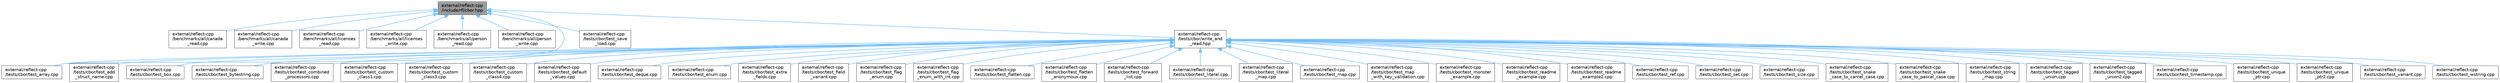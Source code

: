 digraph "external/reflect-cpp/include/rfl/cbor.hpp"
{
 // LATEX_PDF_SIZE
  bgcolor="transparent";
  edge [fontname=Helvetica,fontsize=10,labelfontname=Helvetica,labelfontsize=10];
  node [fontname=Helvetica,fontsize=10,shape=box,height=0.2,width=0.4];
  Node1 [id="Node000001",label="external/reflect-cpp\l/include/rfl/cbor.hpp",height=0.2,width=0.4,color="gray40", fillcolor="grey60", style="filled", fontcolor="black",tooltip=" "];
  Node1 -> Node2 [id="edge48_Node000001_Node000002",dir="back",color="steelblue1",style="solid",tooltip=" "];
  Node2 [id="Node000002",label="external/reflect-cpp\l/benchmarks/all/canada\l_read.cpp",height=0.2,width=0.4,color="grey40", fillcolor="white", style="filled",URL="$canada__read_8cpp.html",tooltip=" "];
  Node1 -> Node3 [id="edge49_Node000001_Node000003",dir="back",color="steelblue1",style="solid",tooltip=" "];
  Node3 [id="Node000003",label="external/reflect-cpp\l/benchmarks/all/canada\l_write.cpp",height=0.2,width=0.4,color="grey40", fillcolor="white", style="filled",URL="$canada__write_8cpp.html",tooltip=" "];
  Node1 -> Node4 [id="edge50_Node000001_Node000004",dir="back",color="steelblue1",style="solid",tooltip=" "];
  Node4 [id="Node000004",label="external/reflect-cpp\l/benchmarks/all/licenses\l_read.cpp",height=0.2,width=0.4,color="grey40", fillcolor="white", style="filled",URL="$licenses__read_8cpp.html",tooltip=" "];
  Node1 -> Node5 [id="edge51_Node000001_Node000005",dir="back",color="steelblue1",style="solid",tooltip=" "];
  Node5 [id="Node000005",label="external/reflect-cpp\l/benchmarks/all/licenses\l_write.cpp",height=0.2,width=0.4,color="grey40", fillcolor="white", style="filled",URL="$licenses__write_8cpp.html",tooltip=" "];
  Node1 -> Node6 [id="edge52_Node000001_Node000006",dir="back",color="steelblue1",style="solid",tooltip=" "];
  Node6 [id="Node000006",label="external/reflect-cpp\l/benchmarks/all/person\l_read.cpp",height=0.2,width=0.4,color="grey40", fillcolor="white", style="filled",URL="$person__read_8cpp.html",tooltip=" "];
  Node1 -> Node7 [id="edge53_Node000001_Node000007",dir="back",color="steelblue1",style="solid",tooltip=" "];
  Node7 [id="Node000007",label="external/reflect-cpp\l/benchmarks/all/person\l_write.cpp",height=0.2,width=0.4,color="grey40", fillcolor="white", style="filled",URL="$person__write_8cpp.html",tooltip=" "];
  Node1 -> Node8 [id="edge54_Node000001_Node000008",dir="back",color="steelblue1",style="solid",tooltip=" "];
  Node8 [id="Node000008",label="external/reflect-cpp\l/tests/cbor/test_array.cpp",height=0.2,width=0.4,color="grey40", fillcolor="white", style="filled",URL="$cbor_2test__array_8cpp.html",tooltip=" "];
  Node1 -> Node9 [id="edge55_Node000001_Node000009",dir="back",color="steelblue1",style="solid",tooltip=" "];
  Node9 [id="Node000009",label="external/reflect-cpp\l/tests/cbor/test_save\l_load.cpp",height=0.2,width=0.4,color="grey40", fillcolor="white", style="filled",URL="$cbor_2test__save__load_8cpp.html",tooltip=" "];
  Node1 -> Node10 [id="edge56_Node000001_Node000010",dir="back",color="steelblue1",style="solid",tooltip=" "];
  Node10 [id="Node000010",label="external/reflect-cpp\l/tests/cbor/write_and\l_read.hpp",height=0.2,width=0.4,color="grey40", fillcolor="white", style="filled",URL="$cbor_2write__and__read_8hpp.html",tooltip=" "];
  Node10 -> Node11 [id="edge57_Node000010_Node000011",dir="back",color="steelblue1",style="solid",tooltip=" "];
  Node11 [id="Node000011",label="external/reflect-cpp\l/tests/cbor/test_add\l_struct_name.cpp",height=0.2,width=0.4,color="grey40", fillcolor="white", style="filled",URL="$cbor_2test__add__struct__name_8cpp.html",tooltip=" "];
  Node10 -> Node8 [id="edge58_Node000010_Node000008",dir="back",color="steelblue1",style="solid",tooltip=" "];
  Node10 -> Node12 [id="edge59_Node000010_Node000012",dir="back",color="steelblue1",style="solid",tooltip=" "];
  Node12 [id="Node000012",label="external/reflect-cpp\l/tests/cbor/test_box.cpp",height=0.2,width=0.4,color="grey40", fillcolor="white", style="filled",URL="$cbor_2test__box_8cpp.html",tooltip=" "];
  Node10 -> Node13 [id="edge60_Node000010_Node000013",dir="back",color="steelblue1",style="solid",tooltip=" "];
  Node13 [id="Node000013",label="external/reflect-cpp\l/tests/cbor/test_bytestring.cpp",height=0.2,width=0.4,color="grey40", fillcolor="white", style="filled",URL="$cbor_2test__bytestring_8cpp.html",tooltip=" "];
  Node10 -> Node14 [id="edge61_Node000010_Node000014",dir="back",color="steelblue1",style="solid",tooltip=" "];
  Node14 [id="Node000014",label="external/reflect-cpp\l/tests/cbor/test_combined\l_processors.cpp",height=0.2,width=0.4,color="grey40", fillcolor="white", style="filled",URL="$cbor_2test__combined__processors_8cpp.html",tooltip=" "];
  Node10 -> Node15 [id="edge62_Node000010_Node000015",dir="back",color="steelblue1",style="solid",tooltip=" "];
  Node15 [id="Node000015",label="external/reflect-cpp\l/tests/cbor/test_custom\l_class1.cpp",height=0.2,width=0.4,color="grey40", fillcolor="white", style="filled",URL="$cbor_2test__custom__class1_8cpp.html",tooltip=" "];
  Node10 -> Node16 [id="edge63_Node000010_Node000016",dir="back",color="steelblue1",style="solid",tooltip=" "];
  Node16 [id="Node000016",label="external/reflect-cpp\l/tests/cbor/test_custom\l_class3.cpp",height=0.2,width=0.4,color="grey40", fillcolor="white", style="filled",URL="$cbor_2test__custom__class3_8cpp.html",tooltip=" "];
  Node10 -> Node17 [id="edge64_Node000010_Node000017",dir="back",color="steelblue1",style="solid",tooltip=" "];
  Node17 [id="Node000017",label="external/reflect-cpp\l/tests/cbor/test_custom\l_class4.cpp",height=0.2,width=0.4,color="grey40", fillcolor="white", style="filled",URL="$cbor_2test__custom__class4_8cpp.html",tooltip=" "];
  Node10 -> Node18 [id="edge65_Node000010_Node000018",dir="back",color="steelblue1",style="solid",tooltip=" "];
  Node18 [id="Node000018",label="external/reflect-cpp\l/tests/cbor/test_default\l_values.cpp",height=0.2,width=0.4,color="grey40", fillcolor="white", style="filled",URL="$cbor_2test__default__values_8cpp.html",tooltip=" "];
  Node10 -> Node19 [id="edge66_Node000010_Node000019",dir="back",color="steelblue1",style="solid",tooltip=" "];
  Node19 [id="Node000019",label="external/reflect-cpp\l/tests/cbor/test_deque.cpp",height=0.2,width=0.4,color="grey40", fillcolor="white", style="filled",URL="$cbor_2test__deque_8cpp.html",tooltip=" "];
  Node10 -> Node20 [id="edge67_Node000010_Node000020",dir="back",color="steelblue1",style="solid",tooltip=" "];
  Node20 [id="Node000020",label="external/reflect-cpp\l/tests/cbor/test_enum.cpp",height=0.2,width=0.4,color="grey40", fillcolor="white", style="filled",URL="$cbor_2test__enum_8cpp.html",tooltip=" "];
  Node10 -> Node21 [id="edge68_Node000010_Node000021",dir="back",color="steelblue1",style="solid",tooltip=" "];
  Node21 [id="Node000021",label="external/reflect-cpp\l/tests/cbor/test_extra\l_fields.cpp",height=0.2,width=0.4,color="grey40", fillcolor="white", style="filled",URL="$cbor_2test__extra__fields_8cpp.html",tooltip=" "];
  Node10 -> Node22 [id="edge69_Node000010_Node000022",dir="back",color="steelblue1",style="solid",tooltip=" "];
  Node22 [id="Node000022",label="external/reflect-cpp\l/tests/cbor/test_field\l_variant.cpp",height=0.2,width=0.4,color="grey40", fillcolor="white", style="filled",URL="$cbor_2test__field__variant_8cpp.html",tooltip=" "];
  Node10 -> Node23 [id="edge70_Node000010_Node000023",dir="back",color="steelblue1",style="solid",tooltip=" "];
  Node23 [id="Node000023",label="external/reflect-cpp\l/tests/cbor/test_flag\l_enum.cpp",height=0.2,width=0.4,color="grey40", fillcolor="white", style="filled",URL="$cbor_2test__flag__enum_8cpp.html",tooltip=" "];
  Node10 -> Node24 [id="edge71_Node000010_Node000024",dir="back",color="steelblue1",style="solid",tooltip=" "];
  Node24 [id="Node000024",label="external/reflect-cpp\l/tests/cbor/test_flag\l_enum_with_int.cpp",height=0.2,width=0.4,color="grey40", fillcolor="white", style="filled",URL="$cbor_2test__flag__enum__with__int_8cpp.html",tooltip=" "];
  Node10 -> Node25 [id="edge72_Node000010_Node000025",dir="back",color="steelblue1",style="solid",tooltip=" "];
  Node25 [id="Node000025",label="external/reflect-cpp\l/tests/cbor/test_flatten.cpp",height=0.2,width=0.4,color="grey40", fillcolor="white", style="filled",URL="$cbor_2test__flatten_8cpp.html",tooltip=" "];
  Node10 -> Node26 [id="edge73_Node000010_Node000026",dir="back",color="steelblue1",style="solid",tooltip=" "];
  Node26 [id="Node000026",label="external/reflect-cpp\l/tests/cbor/test_flatten\l_anonymous.cpp",height=0.2,width=0.4,color="grey40", fillcolor="white", style="filled",URL="$cbor_2test__flatten__anonymous_8cpp.html",tooltip=" "];
  Node10 -> Node27 [id="edge74_Node000010_Node000027",dir="back",color="steelblue1",style="solid",tooltip=" "];
  Node27 [id="Node000027",label="external/reflect-cpp\l/tests/cbor/test_forward\l_list.cpp",height=0.2,width=0.4,color="grey40", fillcolor="white", style="filled",URL="$cbor_2test__forward__list_8cpp.html",tooltip=" "];
  Node10 -> Node28 [id="edge75_Node000010_Node000028",dir="back",color="steelblue1",style="solid",tooltip=" "];
  Node28 [id="Node000028",label="external/reflect-cpp\l/tests/cbor/test_literal.cpp",height=0.2,width=0.4,color="grey40", fillcolor="white", style="filled",URL="$cbor_2test__literal_8cpp.html",tooltip=" "];
  Node10 -> Node29 [id="edge76_Node000010_Node000029",dir="back",color="steelblue1",style="solid",tooltip=" "];
  Node29 [id="Node000029",label="external/reflect-cpp\l/tests/cbor/test_literal\l_map.cpp",height=0.2,width=0.4,color="grey40", fillcolor="white", style="filled",URL="$cbor_2test__literal__map_8cpp.html",tooltip=" "];
  Node10 -> Node30 [id="edge77_Node000010_Node000030",dir="back",color="steelblue1",style="solid",tooltip=" "];
  Node30 [id="Node000030",label="external/reflect-cpp\l/tests/cbor/test_map.cpp",height=0.2,width=0.4,color="grey40", fillcolor="white", style="filled",URL="$cbor_2test__map_8cpp.html",tooltip=" "];
  Node10 -> Node31 [id="edge78_Node000010_Node000031",dir="back",color="steelblue1",style="solid",tooltip=" "];
  Node31 [id="Node000031",label="external/reflect-cpp\l/tests/cbor/test_map\l_with_key_validation.cpp",height=0.2,width=0.4,color="grey40", fillcolor="white", style="filled",URL="$cbor_2test__map__with__key__validation_8cpp.html",tooltip=" "];
  Node10 -> Node32 [id="edge79_Node000010_Node000032",dir="back",color="steelblue1",style="solid",tooltip=" "];
  Node32 [id="Node000032",label="external/reflect-cpp\l/tests/cbor/test_monster\l_example.cpp",height=0.2,width=0.4,color="grey40", fillcolor="white", style="filled",URL="$cbor_2test__monster__example_8cpp.html",tooltip=" "];
  Node10 -> Node33 [id="edge80_Node000010_Node000033",dir="back",color="steelblue1",style="solid",tooltip=" "];
  Node33 [id="Node000033",label="external/reflect-cpp\l/tests/cbor/test_readme\l_example.cpp",height=0.2,width=0.4,color="grey40", fillcolor="white", style="filled",URL="$cbor_2test__readme__example_8cpp.html",tooltip=" "];
  Node10 -> Node34 [id="edge81_Node000010_Node000034",dir="back",color="steelblue1",style="solid",tooltip=" "];
  Node34 [id="Node000034",label="external/reflect-cpp\l/tests/cbor/test_readme\l_example2.cpp",height=0.2,width=0.4,color="grey40", fillcolor="white", style="filled",URL="$cbor_2test__readme__example2_8cpp.html",tooltip=" "];
  Node10 -> Node35 [id="edge82_Node000010_Node000035",dir="back",color="steelblue1",style="solid",tooltip=" "];
  Node35 [id="Node000035",label="external/reflect-cpp\l/tests/cbor/test_ref.cpp",height=0.2,width=0.4,color="grey40", fillcolor="white", style="filled",URL="$cbor_2test__ref_8cpp.html",tooltip=" "];
  Node10 -> Node36 [id="edge83_Node000010_Node000036",dir="back",color="steelblue1",style="solid",tooltip=" "];
  Node36 [id="Node000036",label="external/reflect-cpp\l/tests/cbor/test_set.cpp",height=0.2,width=0.4,color="grey40", fillcolor="white", style="filled",URL="$cbor_2test__set_8cpp.html",tooltip=" "];
  Node10 -> Node37 [id="edge84_Node000010_Node000037",dir="back",color="steelblue1",style="solid",tooltip=" "];
  Node37 [id="Node000037",label="external/reflect-cpp\l/tests/cbor/test_size.cpp",height=0.2,width=0.4,color="grey40", fillcolor="white", style="filled",URL="$cbor_2test__size_8cpp.html",tooltip=" "];
  Node10 -> Node38 [id="edge85_Node000010_Node000038",dir="back",color="steelblue1",style="solid",tooltip=" "];
  Node38 [id="Node000038",label="external/reflect-cpp\l/tests/cbor/test_snake\l_case_to_camel_case.cpp",height=0.2,width=0.4,color="grey40", fillcolor="white", style="filled",URL="$cbor_2test__snake__case__to__camel__case_8cpp.html",tooltip=" "];
  Node10 -> Node39 [id="edge86_Node000010_Node000039",dir="back",color="steelblue1",style="solid",tooltip=" "];
  Node39 [id="Node000039",label="external/reflect-cpp\l/tests/cbor/test_snake\l_case_to_pascal_case.cpp",height=0.2,width=0.4,color="grey40", fillcolor="white", style="filled",URL="$cbor_2test__snake__case__to__pascal__case_8cpp.html",tooltip=" "];
  Node10 -> Node40 [id="edge87_Node000010_Node000040",dir="back",color="steelblue1",style="solid",tooltip=" "];
  Node40 [id="Node000040",label="external/reflect-cpp\l/tests/cbor/test_string\l_map.cpp",height=0.2,width=0.4,color="grey40", fillcolor="white", style="filled",URL="$cbor_2test__string__map_8cpp.html",tooltip=" "];
  Node10 -> Node41 [id="edge88_Node000010_Node000041",dir="back",color="steelblue1",style="solid",tooltip=" "];
  Node41 [id="Node000041",label="external/reflect-cpp\l/tests/cbor/test_tagged\l_union.cpp",height=0.2,width=0.4,color="grey40", fillcolor="white", style="filled",URL="$cbor_2test__tagged__union_8cpp.html",tooltip=" "];
  Node10 -> Node42 [id="edge89_Node000010_Node000042",dir="back",color="steelblue1",style="solid",tooltip=" "];
  Node42 [id="Node000042",label="external/reflect-cpp\l/tests/cbor/test_tagged\l_union2.cpp",height=0.2,width=0.4,color="grey40", fillcolor="white", style="filled",URL="$cbor_2test__tagged__union2_8cpp.html",tooltip=" "];
  Node10 -> Node43 [id="edge90_Node000010_Node000043",dir="back",color="steelblue1",style="solid",tooltip=" "];
  Node43 [id="Node000043",label="external/reflect-cpp\l/tests/cbor/test_timestamp.cpp",height=0.2,width=0.4,color="grey40", fillcolor="white", style="filled",URL="$cbor_2test__timestamp_8cpp.html",tooltip=" "];
  Node10 -> Node44 [id="edge91_Node000010_Node000044",dir="back",color="steelblue1",style="solid",tooltip=" "];
  Node44 [id="Node000044",label="external/reflect-cpp\l/tests/cbor/test_unique\l_ptr.cpp",height=0.2,width=0.4,color="grey40", fillcolor="white", style="filled",URL="$cbor_2test__unique__ptr_8cpp.html",tooltip=" "];
  Node10 -> Node45 [id="edge92_Node000010_Node000045",dir="back",color="steelblue1",style="solid",tooltip=" "];
  Node45 [id="Node000045",label="external/reflect-cpp\l/tests/cbor/test_unique\l_ptr2.cpp",height=0.2,width=0.4,color="grey40", fillcolor="white", style="filled",URL="$cbor_2test__unique__ptr2_8cpp.html",tooltip=" "];
  Node10 -> Node46 [id="edge93_Node000010_Node000046",dir="back",color="steelblue1",style="solid",tooltip=" "];
  Node46 [id="Node000046",label="external/reflect-cpp\l/tests/cbor/test_variant.cpp",height=0.2,width=0.4,color="grey40", fillcolor="white", style="filled",URL="$cbor_2test__variant_8cpp.html",tooltip=" "];
  Node10 -> Node47 [id="edge94_Node000010_Node000047",dir="back",color="steelblue1",style="solid",tooltip=" "];
  Node47 [id="Node000047",label="external/reflect-cpp\l/tests/cbor/test_wstring.cpp",height=0.2,width=0.4,color="grey40", fillcolor="white", style="filled",URL="$cbor_2test__wstring_8cpp.html",tooltip=" "];
}

